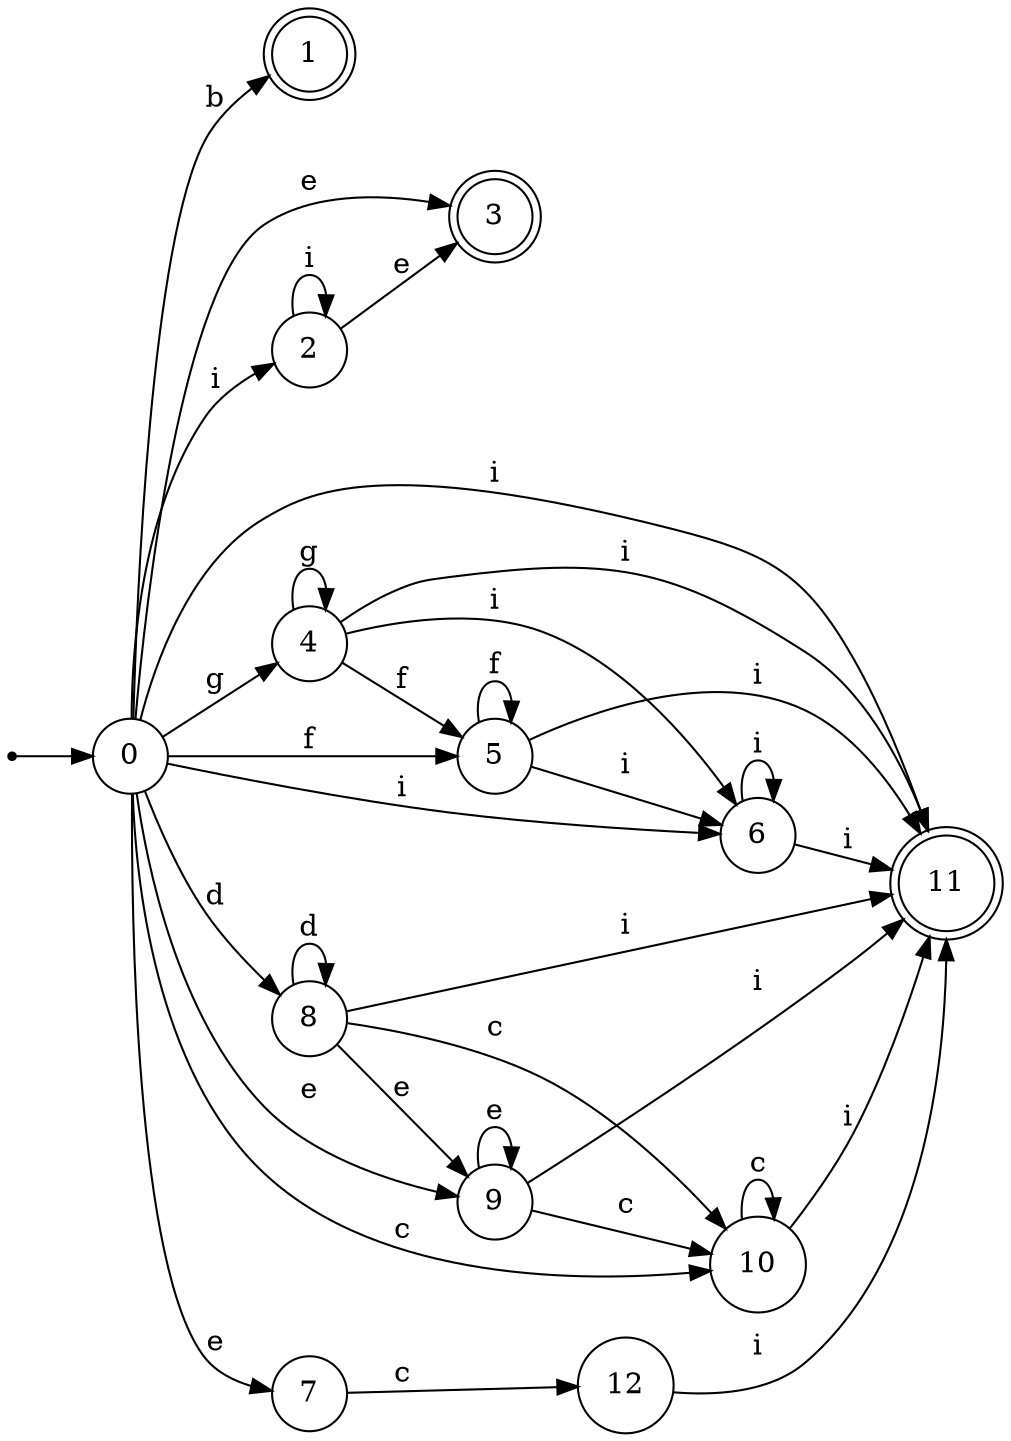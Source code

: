 digraph finite_state_machine {
rankdir=LR;
size="20,20";
node [shape = point]; "dummy0"
node [shape = circle]; "0";
"dummy0" -> "0";
node [shape = doublecircle]; "1";node [shape = circle]; "2";
node [shape = doublecircle]; "3";node [shape = circle]; "4";
node [shape = circle]; "5";
node [shape = circle]; "6";
node [shape = circle]; "7";
node [shape = circle]; "8";
node [shape = circle]; "9";
node [shape = circle]; "10";
node [shape = doublecircle]; "11";node [shape = circle]; "12";
"0" -> "1" [label = "b"];
 "0" -> "2" [label = "i"];
 "0" -> "11" [label = "i"];
 "0" -> "6" [label = "i"];
 "0" -> "9" [label = "e"];
 "0" -> "3" [label = "e"];
 "0" -> "7" [label = "e"];
 "0" -> "4" [label = "g"];
 "0" -> "5" [label = "f"];
 "0" -> "8" [label = "d"];
 "0" -> "10" [label = "c"];
 "10" -> "10" [label = "c"];
 "10" -> "11" [label = "i"];
 "9" -> "9" [label = "e"];
 "9" -> "10" [label = "c"];
 "9" -> "11" [label = "i"];
 "8" -> "8" [label = "d"];
 "8" -> "9" [label = "e"];
 "8" -> "10" [label = "c"];
 "8" -> "11" [label = "i"];
 "7" -> "12" [label = "c"];
 "12" -> "11" [label = "i"];
 "6" -> "11" [label = "i"];
 "6" -> "6" [label = "i"];
 "5" -> "5" [label = "f"];
 "5" -> "11" [label = "i"];
 "5" -> "6" [label = "i"];
 "4" -> "4" [label = "g"];
 "4" -> "5" [label = "f"];
 "4" -> "11" [label = "i"];
 "4" -> "6" [label = "i"];
 "2" -> "2" [label = "i"];
 "2" -> "3" [label = "e"];
 }
